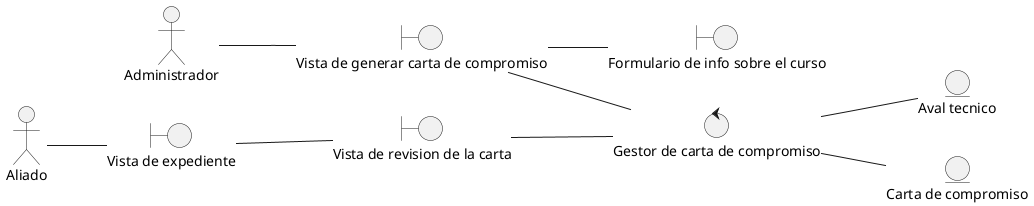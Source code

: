 @startuml DiagramaDeClaseGenerarCartaCompromiso
left to right direction

actor "Administrador" as actorAdmin
actor "Aliado" as actorAliado

entity "Aval tecnico" as entidadAval
entity "Carta de compromiso" as entidadCartaCompromiso

boundary "Vista de generar carta de compromiso" as vistaGenerarCartaDeCompromiso
boundary "Formulario de info sobre el curso" as vistaFormularioInfo
boundary "Vista de revision de la carta" as vistaRevisionCartaDeCompromiso
boundary "Vista de expediente" as vistaExpediente

control "Gestor de carta de compromiso" as ctrlGestorCartaCompromiso

actorAdmin -- vistaGenerarCartaDeCompromiso
vistaGenerarCartaDeCompromiso -- vistaFormularioInfo

vistaGenerarCartaDeCompromiso -- ctrlGestorCartaCompromiso
ctrlGestorCartaCompromiso -- entidadCartaCompromiso 

ctrlGestorCartaCompromiso -- entidadAval

actorAliado -- vistaExpediente
vistaExpediente -- vistaRevisionCartaDeCompromiso
vistaRevisionCartaDeCompromiso -- ctrlGestorCartaCompromiso

@enduml
